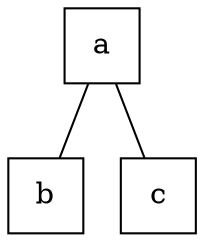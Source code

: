 graph G {
node [shape=square];
node0 [ label ="a"]; 
node1 [ label ="b"]; 
node2 [ label ="c"];

node0 -- node1;
node0 -- node2; 
}